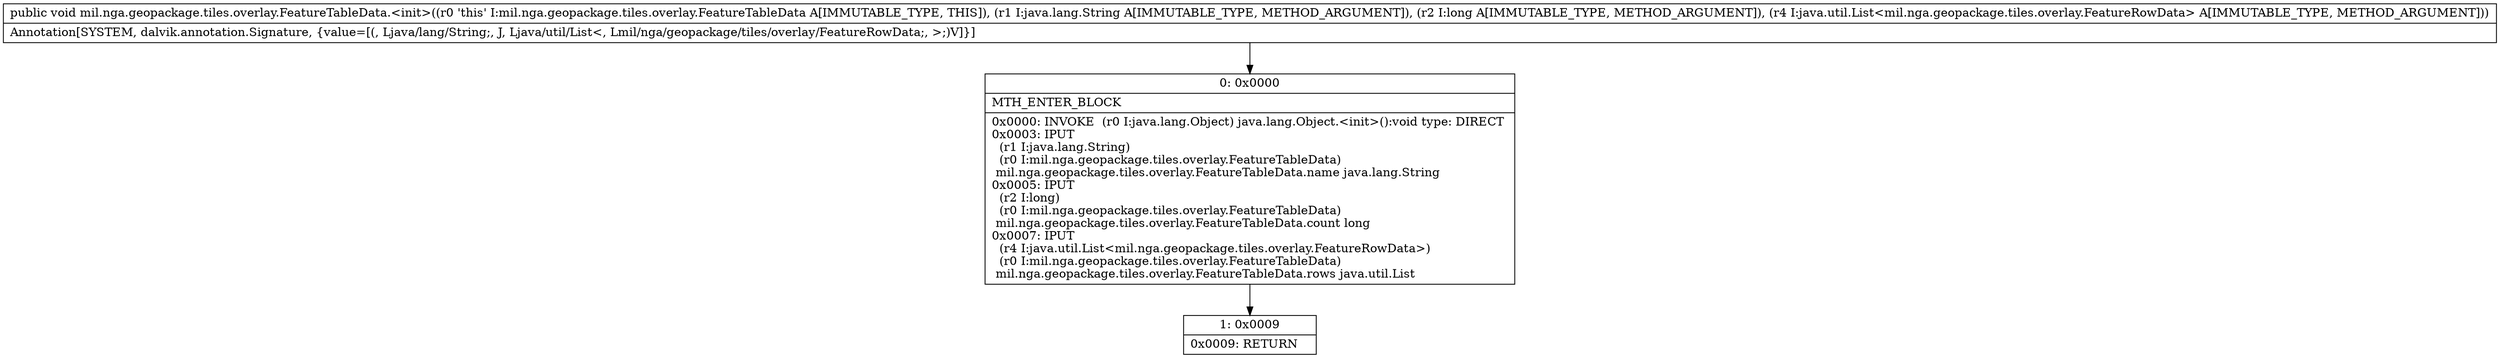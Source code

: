 digraph "CFG formil.nga.geopackage.tiles.overlay.FeatureTableData.\<init\>(Ljava\/lang\/String;JLjava\/util\/List;)V" {
Node_0 [shape=record,label="{0\:\ 0x0000|MTH_ENTER_BLOCK\l|0x0000: INVOKE  (r0 I:java.lang.Object) java.lang.Object.\<init\>():void type: DIRECT \l0x0003: IPUT  \l  (r1 I:java.lang.String)\l  (r0 I:mil.nga.geopackage.tiles.overlay.FeatureTableData)\l mil.nga.geopackage.tiles.overlay.FeatureTableData.name java.lang.String \l0x0005: IPUT  \l  (r2 I:long)\l  (r0 I:mil.nga.geopackage.tiles.overlay.FeatureTableData)\l mil.nga.geopackage.tiles.overlay.FeatureTableData.count long \l0x0007: IPUT  \l  (r4 I:java.util.List\<mil.nga.geopackage.tiles.overlay.FeatureRowData\>)\l  (r0 I:mil.nga.geopackage.tiles.overlay.FeatureTableData)\l mil.nga.geopackage.tiles.overlay.FeatureTableData.rows java.util.List \l}"];
Node_1 [shape=record,label="{1\:\ 0x0009|0x0009: RETURN   \l}"];
MethodNode[shape=record,label="{public void mil.nga.geopackage.tiles.overlay.FeatureTableData.\<init\>((r0 'this' I:mil.nga.geopackage.tiles.overlay.FeatureTableData A[IMMUTABLE_TYPE, THIS]), (r1 I:java.lang.String A[IMMUTABLE_TYPE, METHOD_ARGUMENT]), (r2 I:long A[IMMUTABLE_TYPE, METHOD_ARGUMENT]), (r4 I:java.util.List\<mil.nga.geopackage.tiles.overlay.FeatureRowData\> A[IMMUTABLE_TYPE, METHOD_ARGUMENT]))  | Annotation[SYSTEM, dalvik.annotation.Signature, \{value=[(, Ljava\/lang\/String;, J, Ljava\/util\/List\<, Lmil\/nga\/geopackage\/tiles\/overlay\/FeatureRowData;, \>;)V]\}]\l}"];
MethodNode -> Node_0;
Node_0 -> Node_1;
}

